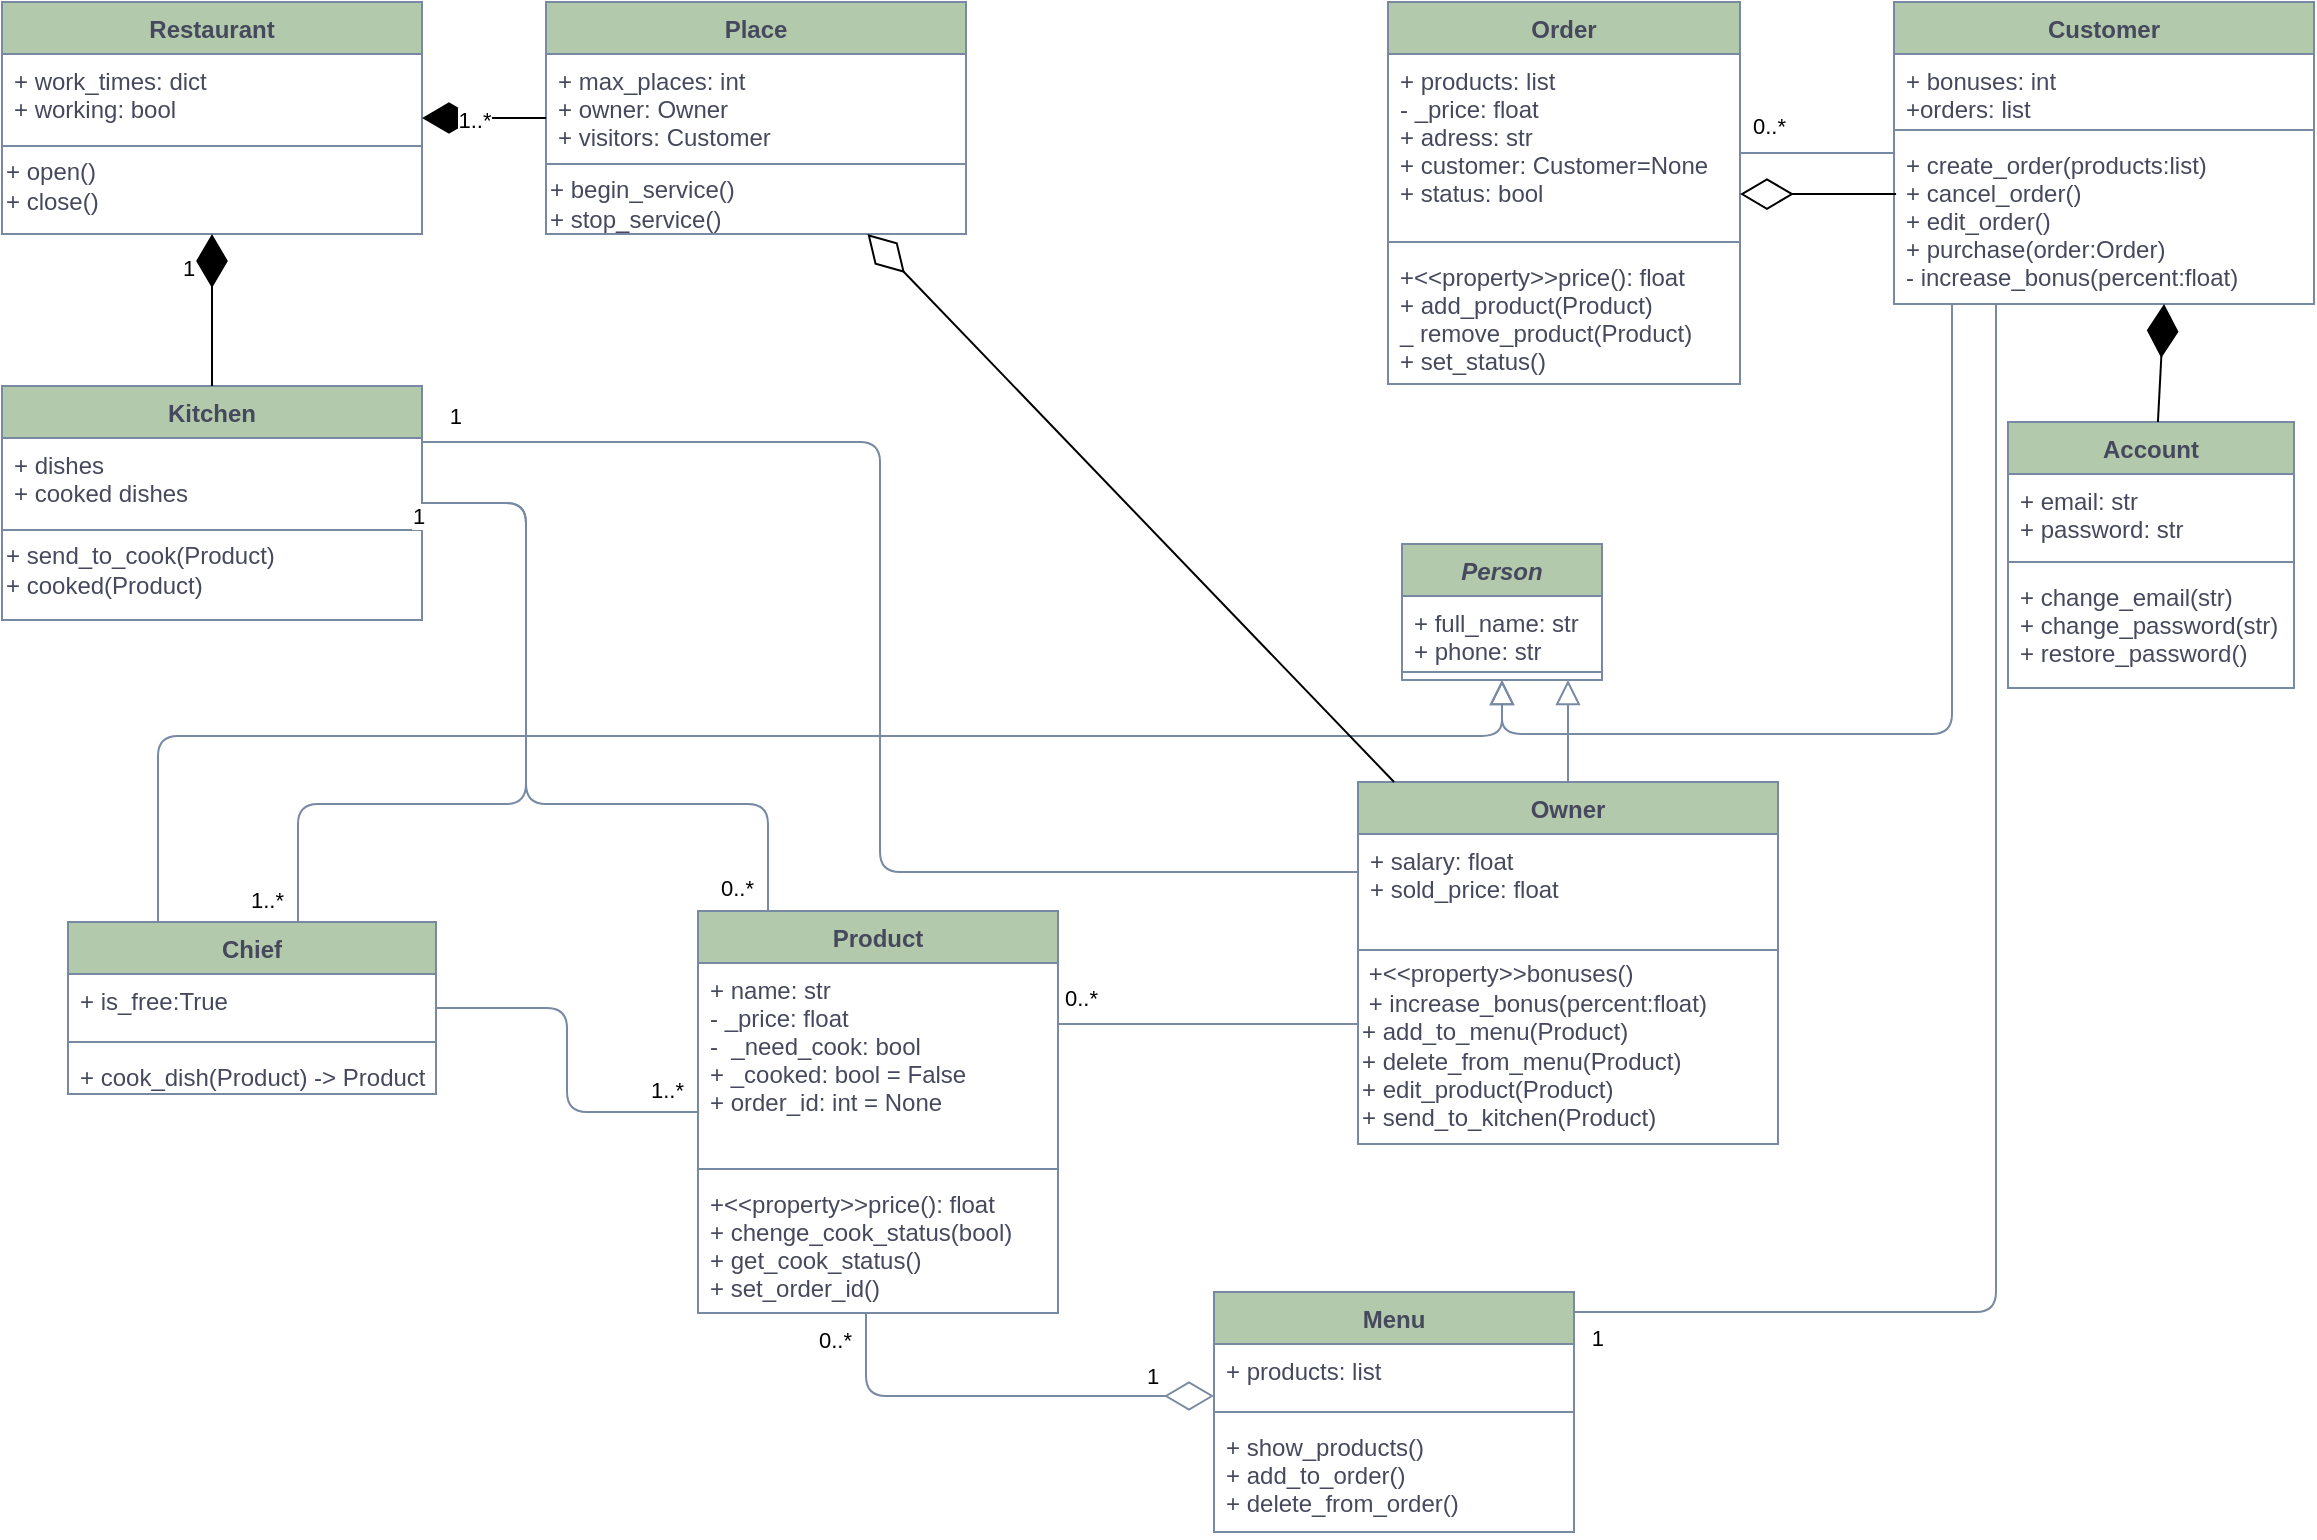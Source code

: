 <mxfile version="14.7.4" type="embed"><diagram id="C5RBs43oDa-KdzZeNtuy" name="Page-1"><mxGraphModel dx="1586" dy="1107" grid="0" gridSize="10" guides="1" tooltips="1" connect="1" arrows="1" fold="1" page="1" pageScale="1" pageWidth="1169" pageHeight="827" background="none" math="0" shadow="0"><root><mxCell id="WIyWlLk6GJQsqaUBKTNV-0"/><mxCell id="WIyWlLk6GJQsqaUBKTNV-1" parent="WIyWlLk6GJQsqaUBKTNV-0"/><mxCell id="uJwW_t0-LsnPaFoU-Gmf-51" value="Customer" style="swimlane;fontStyle=1;align=center;verticalAlign=top;childLayout=stackLayout;horizontal=1;startSize=26;horizontalStack=0;resizeParent=1;resizeLast=0;collapsible=1;marginBottom=0;shadow=0;strokeWidth=1;fillColor=#B2C9AB;strokeColor=#788AA3;fontColor=#46495D;" parent="WIyWlLk6GJQsqaUBKTNV-1" vertex="1"><mxGeometry x="-216" y="-820" width="210" height="151" as="geometry"><mxRectangle x="130" y="380" width="160" height="26" as="alternateBounds"/></mxGeometry></mxCell><mxCell id="uJwW_t0-LsnPaFoU-Gmf-52" value="+ bonuses: int&#10;+orders: list" style="text;align=left;verticalAlign=top;spacingLeft=4;spacingRight=4;overflow=hidden;rotatable=0;points=[[0,0.5],[1,0.5]];portConstraint=eastwest;shadow=0;html=0;fontColor=#46495D;" parent="uJwW_t0-LsnPaFoU-Gmf-51" vertex="1"><mxGeometry y="26" width="210" height="34" as="geometry"/></mxCell><mxCell id="uJwW_t0-LsnPaFoU-Gmf-53" value="" style="line;html=1;strokeWidth=1;align=left;verticalAlign=middle;spacingTop=-1;spacingLeft=3;spacingRight=3;rotatable=0;labelPosition=right;points=[];portConstraint=eastwest;fillColor=#B2C9AB;strokeColor=#788AA3;fontColor=#46495D;" parent="uJwW_t0-LsnPaFoU-Gmf-51" vertex="1"><mxGeometry y="60" width="210" height="8" as="geometry"/></mxCell><mxCell id="uJwW_t0-LsnPaFoU-Gmf-54" value="+ create_order(products:list)&#10;+ cancel_order()&#10;+ edit_order()&#10;+ purchase(order:Order)&#10;- increase_bonus(percent:float)" style="text;align=left;verticalAlign=top;spacingLeft=4;spacingRight=4;overflow=hidden;rotatable=0;points=[[0,0.5],[1,0.5]];portConstraint=eastwest;fontStyle=0;fontColor=#46495D;" parent="uJwW_t0-LsnPaFoU-Gmf-51" vertex="1"><mxGeometry y="68" width="210" height="80" as="geometry"/></mxCell><mxCell id="uJwW_t0-LsnPaFoU-Gmf-55" value="" style="endArrow=block;endSize=10;endFill=0;shadow=0;strokeWidth=1;edgeStyle=elbowEdgeStyle;elbow=vertical;strokeColor=#788AA3;fontColor=#46495D;" parent="WIyWlLk6GJQsqaUBKTNV-1" target="uJwW_t0-LsnPaFoU-Gmf-69" edge="1"><mxGeometry width="160" relative="1" as="geometry"><mxPoint x="-187" y="-669" as="sourcePoint"/><mxPoint x="-634.0" y="414" as="targetPoint"/><Array as="points"><mxPoint x="-10" y="-454"/></Array></mxGeometry></mxCell><mxCell id="uJwW_t0-LsnPaFoU-Gmf-56" value="Owner" style="swimlane;fontStyle=1;align=center;verticalAlign=top;childLayout=stackLayout;horizontal=1;startSize=26;horizontalStack=0;resizeParent=1;resizeLast=0;collapsible=1;marginBottom=0;shadow=0;strokeWidth=1;fillColor=#B2C9AB;strokeColor=#788AA3;fontColor=#46495D;" parent="WIyWlLk6GJQsqaUBKTNV-1" vertex="1"><mxGeometry x="-484" y="-430" width="210" height="181" as="geometry"><mxRectangle x="-484" y="-430" width="170" height="26" as="alternateBounds"/></mxGeometry></mxCell><mxCell id="uJwW_t0-LsnPaFoU-Gmf-57" value="+ salary: float&#10;+ sold_price: float" style="text;align=left;verticalAlign=top;spacingLeft=4;spacingRight=4;overflow=hidden;rotatable=0;points=[[0,0.5],[1,0.5]];portConstraint=eastwest;fontColor=#46495D;" parent="uJwW_t0-LsnPaFoU-Gmf-56" vertex="1"><mxGeometry y="26" width="210" height="54" as="geometry"/></mxCell><mxCell id="uJwW_t0-LsnPaFoU-Gmf-58" value="" style="line;html=1;strokeWidth=1;align=left;verticalAlign=middle;spacingTop=-1;spacingLeft=3;spacingRight=3;rotatable=0;labelPosition=right;points=[];portConstraint=eastwest;fillColor=#B2C9AB;strokeColor=#788AA3;fontColor=#46495D;" parent="uJwW_t0-LsnPaFoU-Gmf-56" vertex="1"><mxGeometry y="80" width="210" height="8" as="geometry"/></mxCell><mxCell id="uJwW_t0-LsnPaFoU-Gmf-59" value="&amp;nbsp;+&amp;lt;&amp;lt;property&amp;gt;&amp;gt;bonuses()&lt;br&gt;&amp;nbsp;+ increase_bonus(percent:float)&lt;br&gt;+ add_to_menu(Product)&lt;br&gt;+ delete_from_menu(Product)&lt;br&gt;+ edit_product(Product)&lt;br&gt;+ send_to_kitchen(Product)" style="text;html=1;align=left;verticalAlign=middle;resizable=0;points=[];autosize=1;strokeColor=none;fillColor=none;fontColor=#46495D;" parent="uJwW_t0-LsnPaFoU-Gmf-56" vertex="1"><mxGeometry y="88" width="210" height="88" as="geometry"/></mxCell><mxCell id="uJwW_t0-LsnPaFoU-Gmf-60" value="" style="endArrow=block;endSize=10;endFill=0;shadow=0;strokeWidth=1;edgeStyle=elbowEdgeStyle;elbow=vertical;strokeColor=#788AA3;fontColor=#46495D;" parent="WIyWlLk6GJQsqaUBKTNV-1" source="uJwW_t0-LsnPaFoU-Gmf-56" target="uJwW_t0-LsnPaFoU-Gmf-69" edge="1"><mxGeometry width="160" relative="1" as="geometry"><mxPoint x="-614.0" y="412" as="sourcePoint"/><mxPoint x="-673.0" y="474" as="targetPoint"/><Array as="points"><mxPoint x="-297" y="-339"/><mxPoint x="-322" y="-355"/><mxPoint x="-742" y="373"/><mxPoint x="-634.0" y="424"/></Array></mxGeometry></mxCell><mxCell id="uJwW_t0-LsnPaFoU-Gmf-61" value="Order" style="swimlane;fontStyle=1;align=center;verticalAlign=top;childLayout=stackLayout;horizontal=1;startSize=26;horizontalStack=0;resizeParent=1;resizeParentMax=0;resizeLast=0;collapsible=1;marginBottom=0;fillColor=#B2C9AB;strokeColor=#788AA3;fontColor=#46495D;" parent="WIyWlLk6GJQsqaUBKTNV-1" vertex="1"><mxGeometry x="-469" y="-820" width="176" height="191" as="geometry"><mxRectangle x="580" y="40" width="70" height="26" as="alternateBounds"/></mxGeometry></mxCell><mxCell id="uJwW_t0-LsnPaFoU-Gmf-62" value="+ products: list&#10;- _price: float&#10;+ adress: str&#10;+ customer: Customer=None&#10;+ status: bool" style="text;strokeColor=none;fillColor=none;align=left;verticalAlign=top;spacingLeft=4;spacingRight=4;overflow=hidden;rotatable=0;points=[[0,0.5],[1,0.5]];portConstraint=eastwest;fontColor=#46495D;" parent="uJwW_t0-LsnPaFoU-Gmf-61" vertex="1"><mxGeometry y="26" width="176" height="90" as="geometry"/></mxCell><mxCell id="uJwW_t0-LsnPaFoU-Gmf-63" value="" style="line;strokeWidth=1;fillColor=none;align=left;verticalAlign=middle;spacingTop=-1;spacingLeft=3;spacingRight=3;rotatable=0;labelPosition=right;points=[];portConstraint=eastwest;strokeColor=#788AA3;fontColor=#46495D;" parent="uJwW_t0-LsnPaFoU-Gmf-61" vertex="1"><mxGeometry y="116" width="176" height="8" as="geometry"/></mxCell><mxCell id="uJwW_t0-LsnPaFoU-Gmf-64" value="+&lt;&lt;property&gt;&gt;price(): float&#10;+ add_product(Product)&#10;_ remove_product(Product)&#10;+ set_status()" style="text;strokeColor=none;fillColor=none;align=left;verticalAlign=top;spacingLeft=4;spacingRight=4;overflow=hidden;rotatable=0;points=[[0,0.5],[1,0.5]];portConstraint=eastwest;fontColor=#46495D;" parent="uJwW_t0-LsnPaFoU-Gmf-61" vertex="1"><mxGeometry y="124" width="176" height="67" as="geometry"/></mxCell><mxCell id="uJwW_t0-LsnPaFoU-Gmf-65" value="Product" style="swimlane;fontStyle=1;align=center;verticalAlign=top;childLayout=stackLayout;horizontal=1;startSize=26;horizontalStack=0;resizeParent=1;resizeParentMax=0;resizeLast=0;collapsible=1;marginBottom=0;fillColor=#B2C9AB;strokeColor=#788AA3;fontColor=#46495D;" parent="WIyWlLk6GJQsqaUBKTNV-1" vertex="1"><mxGeometry x="-814.0" y="-365.5" width="180" height="201" as="geometry"/></mxCell><mxCell id="uJwW_t0-LsnPaFoU-Gmf-66" value="+ name: str&#10;- _price: float&#10;-  _need_cook: bool&#10;+ _cooked: bool = False&#10;+ order_id: int = None" style="text;strokeColor=none;fillColor=none;align=left;verticalAlign=top;spacingLeft=4;spacingRight=4;overflow=hidden;rotatable=0;points=[[0,0.5],[1,0.5]];portConstraint=eastwest;fontColor=#46495D;" parent="uJwW_t0-LsnPaFoU-Gmf-65" vertex="1"><mxGeometry y="26" width="180" height="99" as="geometry"/></mxCell><mxCell id="uJwW_t0-LsnPaFoU-Gmf-67" value="" style="line;strokeWidth=1;fillColor=none;align=left;verticalAlign=middle;spacingTop=-1;spacingLeft=3;spacingRight=3;rotatable=0;labelPosition=right;points=[];portConstraint=eastwest;strokeColor=#788AA3;fontColor=#46495D;" parent="uJwW_t0-LsnPaFoU-Gmf-65" vertex="1"><mxGeometry y="125" width="180" height="8" as="geometry"/></mxCell><mxCell id="uJwW_t0-LsnPaFoU-Gmf-68" value="+&lt;&lt;property&gt;&gt;price(): float&#10;+ chenge_cook_status(bool)&#10;+ get_cook_status()&#10;+ set_order_id()" style="text;strokeColor=none;fillColor=none;align=left;verticalAlign=top;spacingLeft=4;spacingRight=4;overflow=hidden;rotatable=0;points=[[0,0.5],[1,0.5]];portConstraint=eastwest;fontColor=#46495D;" parent="uJwW_t0-LsnPaFoU-Gmf-65" vertex="1"><mxGeometry y="133" width="180" height="68" as="geometry"/></mxCell><mxCell id="uJwW_t0-LsnPaFoU-Gmf-69" value="Person" style="swimlane;fontStyle=3;align=center;verticalAlign=top;childLayout=stackLayout;horizontal=1;startSize=26;horizontalStack=0;resizeParent=1;resizeParentMax=0;resizeLast=0;collapsible=1;marginBottom=0;fillColor=#B2C9AB;strokeColor=#788AA3;fontColor=#46495D;" parent="WIyWlLk6GJQsqaUBKTNV-1" vertex="1"><mxGeometry x="-462" y="-549" width="100" height="68" as="geometry"/></mxCell><mxCell id="uJwW_t0-LsnPaFoU-Gmf-70" value="+ full_name: str&#10;+ phone: str" style="text;strokeColor=none;fillColor=none;align=left;verticalAlign=top;spacingLeft=4;spacingRight=4;overflow=hidden;rotatable=0;points=[[0,0.5],[1,0.5]];portConstraint=eastwest;fontColor=#46495D;" parent="uJwW_t0-LsnPaFoU-Gmf-69" vertex="1"><mxGeometry y="26" width="100" height="34" as="geometry"/></mxCell><mxCell id="uJwW_t0-LsnPaFoU-Gmf-71" value="" style="line;strokeWidth=1;fillColor=none;align=left;verticalAlign=middle;spacingTop=-1;spacingLeft=3;spacingRight=3;rotatable=0;labelPosition=right;points=[];portConstraint=eastwest;strokeColor=#788AA3;fontColor=#46495D;" parent="uJwW_t0-LsnPaFoU-Gmf-69" vertex="1"><mxGeometry y="60" width="100" height="8" as="geometry"/></mxCell><mxCell id="uJwW_t0-LsnPaFoU-Gmf-85" value="" style="endArrow=none;html=1;edgeStyle=orthogonalEdgeStyle;fontColor=#46495D;strokeColor=#788AA3;fillColor=#B2C9AB;" parent="WIyWlLk6GJQsqaUBKTNV-1" source="uJwW_t0-LsnPaFoU-Gmf-51" target="uJwW_t0-LsnPaFoU-Gmf-61" edge="1"><mxGeometry relative="1" as="geometry"><mxPoint x="-24.0" y="614" as="sourcePoint"/><mxPoint x="-204.0" y="614" as="targetPoint"/><Array as="points"><mxPoint x="-12" y="-709"/><mxPoint x="-12" y="-709"/></Array></mxGeometry></mxCell><mxCell id="uJwW_t0-LsnPaFoU-Gmf-86" value="0..*" style="edgeLabel;resizable=0;html=1;align=right;verticalAlign=bottom;" parent="uJwW_t0-LsnPaFoU-Gmf-85" connectable="0" vertex="1"><mxGeometry x="1" relative="1" as="geometry"><mxPoint x="23" y="-5" as="offset"/></mxGeometry></mxCell><mxCell id="harvEBDbIxdFstAonPvA-39" value="Account" style="swimlane;fontStyle=1;align=center;verticalAlign=top;childLayout=stackLayout;horizontal=1;startSize=26;horizontalStack=0;resizeParent=1;resizeLast=0;collapsible=1;marginBottom=0;shadow=0;strokeWidth=1;fillColor=#B2C9AB;strokeColor=#788AA3;fontColor=#46495D;" parent="WIyWlLk6GJQsqaUBKTNV-1" vertex="1"><mxGeometry x="-159" y="-610" width="143" height="133" as="geometry"><mxRectangle x="130" y="380" width="160" height="26" as="alternateBounds"/></mxGeometry></mxCell><mxCell id="harvEBDbIxdFstAonPvA-40" value="+ email: str&#10;+ password: str" style="text;align=left;verticalAlign=top;spacingLeft=4;spacingRight=4;overflow=hidden;rotatable=0;points=[[0,0.5],[1,0.5]];portConstraint=eastwest;shadow=0;html=0;fontColor=#46495D;" parent="harvEBDbIxdFstAonPvA-39" vertex="1"><mxGeometry y="26" width="143" height="40" as="geometry"/></mxCell><mxCell id="harvEBDbIxdFstAonPvA-41" value="" style="line;html=1;strokeWidth=1;align=left;verticalAlign=middle;spacingTop=-1;spacingLeft=3;spacingRight=3;rotatable=0;labelPosition=right;points=[];portConstraint=eastwest;fillColor=#B2C9AB;strokeColor=#788AA3;fontColor=#46495D;" parent="harvEBDbIxdFstAonPvA-39" vertex="1"><mxGeometry y="66" width="143" height="8" as="geometry"/></mxCell><mxCell id="harvEBDbIxdFstAonPvA-42" value="+ change_email(str)&#10;+ change_password(str)&#10;+ restore_password()" style="text;align=left;verticalAlign=top;spacingLeft=4;spacingRight=4;overflow=hidden;rotatable=0;points=[[0,0.5],[1,0.5]];portConstraint=eastwest;fontStyle=0;fontColor=#46495D;" parent="harvEBDbIxdFstAonPvA-39" vertex="1"><mxGeometry y="74" width="143" height="59" as="geometry"/></mxCell><mxCell id="harvEBDbIxdFstAonPvA-46" value="" style="endArrow=diamondThin;endFill=1;endSize=24;html=1;sourcePerimeterSpacing=0;targetPerimeterSpacing=0;entryX=0.643;entryY=1.038;entryDx=0;entryDy=0;entryPerimeter=0;" parent="WIyWlLk6GJQsqaUBKTNV-1" source="harvEBDbIxdFstAonPvA-39" target="uJwW_t0-LsnPaFoU-Gmf-54" edge="1"><mxGeometry width="160" relative="1" as="geometry"><mxPoint x="-784" y="605" as="sourcePoint"/><mxPoint x="-81" y="-669" as="targetPoint"/></mxGeometry></mxCell><mxCell id="4" value="Menu" style="swimlane;fontStyle=1;align=center;verticalAlign=top;childLayout=stackLayout;horizontal=1;startSize=26;horizontalStack=0;resizeParent=1;resizeParentMax=0;resizeLast=0;collapsible=1;marginBottom=0;fillColor=#B2C9AB;strokeColor=#788AA3;fontColor=#46495D;" parent="WIyWlLk6GJQsqaUBKTNV-1" vertex="1"><mxGeometry x="-556.0" y="-175" width="180" height="120" as="geometry"/></mxCell><mxCell id="5" value="+ products: list" style="text;strokeColor=none;fillColor=none;align=left;verticalAlign=top;spacingLeft=4;spacingRight=4;overflow=hidden;rotatable=0;points=[[0,0.5],[1,0.5]];portConstraint=eastwest;fontColor=#46495D;" parent="4" vertex="1"><mxGeometry y="26" width="180" height="30" as="geometry"/></mxCell><mxCell id="6" value="" style="line;strokeWidth=1;fillColor=none;align=left;verticalAlign=middle;spacingTop=-1;spacingLeft=3;spacingRight=3;rotatable=0;labelPosition=right;points=[];portConstraint=eastwest;strokeColor=#788AA3;fontColor=#46495D;" parent="4" vertex="1"><mxGeometry y="56" width="180" height="8" as="geometry"/></mxCell><mxCell id="7" value="+ show_products()&#10;+ add_to_order()&#10;+ delete_from_order()" style="text;strokeColor=none;fillColor=none;align=left;verticalAlign=top;spacingLeft=4;spacingRight=4;overflow=hidden;rotatable=0;points=[[0,0.5],[1,0.5]];portConstraint=eastwest;fontColor=#46495D;" parent="4" vertex="1"><mxGeometry y="64" width="180" height="56" as="geometry"/></mxCell><mxCell id="8" value="" style="endArrow=none;html=1;edgeStyle=orthogonalEdgeStyle;fontColor=#46495D;strokeColor=#788AA3;fillColor=#B2C9AB;" parent="WIyWlLk6GJQsqaUBKTNV-1" source="uJwW_t0-LsnPaFoU-Gmf-51" target="4" edge="1"><mxGeometry relative="1" as="geometry"><mxPoint x="-374" y="595" as="sourcePoint"/><mxPoint x="-240" y="562.5" as="targetPoint"/><Array as="points"><mxPoint x="-165" y="-165"/></Array></mxGeometry></mxCell><mxCell id="9" value="1" style="edgeLabel;resizable=0;html=1;align=right;verticalAlign=bottom;" parent="8" connectable="0" vertex="1"><mxGeometry x="1" relative="1" as="geometry"><mxPoint x="15" y="21" as="offset"/></mxGeometry></mxCell><mxCell id="11" value="" style="endArrow=none;html=1;edgeStyle=orthogonalEdgeStyle;fontColor=#46495D;strokeColor=#788AA3;fillColor=#B2C9AB;" parent="WIyWlLk6GJQsqaUBKTNV-1" source="uJwW_t0-LsnPaFoU-Gmf-56" target="uJwW_t0-LsnPaFoU-Gmf-65" edge="1"><mxGeometry relative="1" as="geometry"><mxPoint x="-374" y="595" as="sourcePoint"/><mxPoint x="-240" y="562.5" as="targetPoint"/><Array as="points"><mxPoint x="-598" y="-309"/><mxPoint x="-598" y="-309"/></Array></mxGeometry></mxCell><mxCell id="12" value="0..*" style="edgeLabel;resizable=0;html=1;align=right;verticalAlign=bottom;" parent="11" connectable="0" vertex="1"><mxGeometry x="1" relative="1" as="geometry"><mxPoint x="20" y="-5" as="offset"/></mxGeometry></mxCell><mxCell id="13" value="" style="endArrow=none;html=1;edgeStyle=orthogonalEdgeStyle;fontColor=#46495D;strokeColor=#788AA3;fillColor=#B2C9AB;startArrow=diamondThin;startFill=0;startSize=22;" parent="WIyWlLk6GJQsqaUBKTNV-1" source="4" target="uJwW_t0-LsnPaFoU-Gmf-65" edge="1"><mxGeometry relative="1" as="geometry"><mxPoint x="-634" y="281" as="sourcePoint"/><mxPoint x="-569" y="134.429" as="targetPoint"/><Array as="points"><mxPoint x="-730" y="-123"/></Array></mxGeometry></mxCell><mxCell id="14" value="0..*" style="edgeLabel;resizable=0;html=1;align=right;verticalAlign=bottom;" parent="13" connectable="0" vertex="1"><mxGeometry x="1" relative="1" as="geometry"><mxPoint x="-7" y="22" as="offset"/></mxGeometry></mxCell><mxCell id="22" value="1" style="edgeLabel;html=1;align=center;verticalAlign=middle;resizable=0;points=[];" parent="13" vertex="1" connectable="0"><mxGeometry x="-0.876" relative="1" as="geometry"><mxPoint x="-18" y="-10" as="offset"/></mxGeometry></mxCell><mxCell id="16" value="Kitchen" style="swimlane;fontStyle=1;align=center;verticalAlign=top;childLayout=stackLayout;horizontal=1;startSize=26;horizontalStack=0;resizeParent=1;resizeLast=0;collapsible=1;marginBottom=0;shadow=0;strokeWidth=1;fillColor=#B2C9AB;strokeColor=#788AA3;fontColor=#46495D;" parent="WIyWlLk6GJQsqaUBKTNV-1" vertex="1"><mxGeometry x="-1162" y="-628" width="210" height="117" as="geometry"><mxRectangle x="340" y="380" width="170" height="26" as="alternateBounds"/></mxGeometry></mxCell><mxCell id="17" value="+ dishes&#10;+ cooked dishes" style="text;align=left;verticalAlign=top;spacingLeft=4;spacingRight=4;overflow=hidden;rotatable=0;points=[[0,0.5],[1,0.5]];portConstraint=eastwest;fontColor=#46495D;" parent="16" vertex="1"><mxGeometry y="26" width="210" height="42" as="geometry"/></mxCell><mxCell id="18" value="" style="line;html=1;strokeWidth=1;align=left;verticalAlign=middle;spacingTop=-1;spacingLeft=3;spacingRight=3;rotatable=0;labelPosition=right;points=[];portConstraint=eastwest;fillColor=#B2C9AB;strokeColor=#788AA3;fontColor=#46495D;" parent="16" vertex="1"><mxGeometry y="68" width="210" height="8" as="geometry"/></mxCell><mxCell id="19" value="+ send_to_cook(Product)&lt;br&gt;+ cooked(Product)" style="text;html=1;align=left;verticalAlign=middle;resizable=0;points=[];autosize=1;strokeColor=none;fillColor=none;fontColor=#46495D;" parent="16" vertex="1"><mxGeometry y="76" width="210" height="32" as="geometry"/></mxCell><mxCell id="20" value="" style="endArrow=none;html=1;edgeStyle=orthogonalEdgeStyle;fontColor=#46495D;strokeColor=#788AA3;fillColor=#B2C9AB;" parent="WIyWlLk6GJQsqaUBKTNV-1" source="16" target="uJwW_t0-LsnPaFoU-Gmf-65" edge="1"><mxGeometry relative="1" as="geometry"><mxPoint x="-634" y="281" as="sourcePoint"/><mxPoint x="-569" y="134.571" as="targetPoint"/><Array as="points"><mxPoint x="-900" y="-419"/><mxPoint x="-779" y="-419"/></Array></mxGeometry></mxCell><mxCell id="21" value="0..*" style="edgeLabel;resizable=0;html=1;align=right;verticalAlign=bottom;" parent="20" connectable="0" vertex="1"><mxGeometry x="1" relative="1" as="geometry"><mxPoint x="-7" y="-3" as="offset"/></mxGeometry></mxCell><mxCell id="23" value="Chief" style="swimlane;fontStyle=1;align=center;verticalAlign=top;childLayout=stackLayout;horizontal=1;startSize=26;horizontalStack=0;resizeParent=1;resizeParentMax=0;resizeLast=0;collapsible=1;marginBottom=0;fillColor=#B2C9AB;strokeColor=#788AA3;fontColor=#46495D;" parent="WIyWlLk6GJQsqaUBKTNV-1" vertex="1"><mxGeometry x="-1129" y="-360" width="184" height="86" as="geometry"/></mxCell><mxCell id="24" value="+ is_free:True" style="text;strokeColor=none;fillColor=none;align=left;verticalAlign=top;spacingLeft=4;spacingRight=4;overflow=hidden;rotatable=0;points=[[0,0.5],[1,0.5]];portConstraint=eastwest;fontColor=#46495D;" parent="23" vertex="1"><mxGeometry y="26" width="184" height="30" as="geometry"/></mxCell><mxCell id="25" value="" style="line;strokeWidth=1;fillColor=none;align=left;verticalAlign=middle;spacingTop=-1;spacingLeft=3;spacingRight=3;rotatable=0;labelPosition=right;points=[];portConstraint=eastwest;strokeColor=#788AA3;fontColor=#46495D;" parent="23" vertex="1"><mxGeometry y="56" width="184" height="8" as="geometry"/></mxCell><mxCell id="26" value="+ cook_dish(Product) -&gt; Product" style="text;strokeColor=none;fillColor=none;align=left;verticalAlign=top;spacingLeft=4;spacingRight=4;overflow=hidden;rotatable=0;points=[[0,0.5],[1,0.5]];portConstraint=eastwest;fontColor=#46495D;" parent="23" vertex="1"><mxGeometry y="64" width="184" height="22" as="geometry"/></mxCell><mxCell id="27" value="" style="endArrow=block;endSize=10;endFill=0;shadow=0;strokeWidth=1;edgeStyle=elbowEdgeStyle;elbow=vertical;strokeColor=#788AA3;fontColor=#46495D;" parent="WIyWlLk6GJQsqaUBKTNV-1" source="23" target="uJwW_t0-LsnPaFoU-Gmf-69" edge="1"><mxGeometry width="160" relative="1" as="geometry"><mxPoint x="-739" y="368" as="sourcePoint"/><mxPoint x="-739" y="434" as="targetPoint"/><Array as="points"><mxPoint x="-1084" y="-453"/><mxPoint x="-1019" y="-453"/><mxPoint x="-569" y="-445"/><mxPoint x="-732" y="383"/><mxPoint x="-624.0" y="434"/></Array></mxGeometry></mxCell><mxCell id="28" value="" style="endArrow=none;html=1;edgeStyle=orthogonalEdgeStyle;fontColor=#46495D;strokeColor=#788AA3;fillColor=#B2C9AB;" parent="WIyWlLk6GJQsqaUBKTNV-1" source="16" target="23" edge="1"><mxGeometry relative="1" as="geometry"><mxPoint x="-634" y="-31.059" as="sourcePoint"/><mxPoint x="-478.941" y="75" as="targetPoint"/><Array as="points"><mxPoint x="-900" y="-419"/><mxPoint x="-1014" y="-419"/></Array></mxGeometry></mxCell><mxCell id="29" value="1..*" style="edgeLabel;resizable=0;html=1;align=right;verticalAlign=bottom;" parent="28" connectable="0" vertex="1"><mxGeometry x="1" relative="1" as="geometry"><mxPoint x="-7" y="-3" as="offset"/></mxGeometry></mxCell><mxCell id="Heu1cjWyt6-brvRw2etn-79" value="1" style="edgeLabel;html=1;align=center;verticalAlign=middle;resizable=0;points=[];" parent="28" vertex="1" connectable="0"><mxGeometry x="-0.974" relative="1" as="geometry"><mxPoint x="-7" y="6" as="offset"/></mxGeometry></mxCell><mxCell id="31" value="" style="endArrow=none;html=1;edgeStyle=orthogonalEdgeStyle;fontColor=#46495D;strokeColor=#788AA3;fillColor=#B2C9AB;" parent="WIyWlLk6GJQsqaUBKTNV-1" source="23" target="uJwW_t0-LsnPaFoU-Gmf-65" edge="1"><mxGeometry relative="1" as="geometry"><mxPoint x="-844" y="-31.059" as="sourcePoint"/><mxPoint x="-950" y="75" as="targetPoint"/><Array as="points"/></mxGeometry></mxCell><mxCell id="32" value="1..*" style="edgeLabel;resizable=0;html=1;align=right;verticalAlign=bottom;" parent="31" connectable="0" vertex="1"><mxGeometry x="1" relative="1" as="geometry"><mxPoint x="-7" y="-3" as="offset"/></mxGeometry></mxCell><mxCell id="50" value="Restaurant" style="swimlane;fontStyle=1;align=center;verticalAlign=top;childLayout=stackLayout;horizontal=1;startSize=26;horizontalStack=0;resizeParent=1;resizeLast=0;collapsible=1;marginBottom=0;shadow=0;strokeWidth=1;fillColor=#B2C9AB;strokeColor=#788AA3;fontColor=#46495D;" parent="WIyWlLk6GJQsqaUBKTNV-1" vertex="1"><mxGeometry x="-1162" y="-820" width="210" height="116" as="geometry"><mxRectangle x="340" y="380" width="170" height="26" as="alternateBounds"/></mxGeometry></mxCell><mxCell id="51" value="+ work_times: dict&#10;+ working: bool" style="text;align=left;verticalAlign=top;spacingLeft=4;spacingRight=4;overflow=hidden;rotatable=0;points=[[0,0.5],[1,0.5]];portConstraint=eastwest;fontColor=#46495D;" parent="50" vertex="1"><mxGeometry y="26" width="210" height="42" as="geometry"/></mxCell><mxCell id="52" value="" style="line;html=1;strokeWidth=1;align=left;verticalAlign=middle;spacingTop=-1;spacingLeft=3;spacingRight=3;rotatable=0;labelPosition=right;points=[];portConstraint=eastwest;fillColor=#B2C9AB;strokeColor=#788AA3;fontColor=#46495D;" parent="50" vertex="1"><mxGeometry y="68" width="210" height="8" as="geometry"/></mxCell><mxCell id="53" value="+ open()&lt;br&gt;+ close()" style="text;html=1;align=left;verticalAlign=middle;resizable=0;points=[];autosize=1;strokeColor=none;fillColor=none;fontColor=#46495D;" parent="50" vertex="1"><mxGeometry y="76" width="210" height="31" as="geometry"/></mxCell><mxCell id="54" value="Place" style="swimlane;fontStyle=1;align=center;verticalAlign=top;childLayout=stackLayout;horizontal=1;startSize=26;horizontalStack=0;resizeParent=1;resizeLast=0;collapsible=1;marginBottom=0;shadow=0;strokeWidth=1;fillColor=#B2C9AB;strokeColor=#788AA3;fontColor=#46495D;" parent="WIyWlLk6GJQsqaUBKTNV-1" vertex="1"><mxGeometry x="-890" y="-820" width="210" height="116" as="geometry"><mxRectangle x="340" y="380" width="170" height="26" as="alternateBounds"/></mxGeometry></mxCell><mxCell id="55" value="+ max_places: int&#10;+ owner: Owner&#10;+ visitors: Customer&#10;" style="text;align=left;verticalAlign=top;spacingLeft=4;spacingRight=4;overflow=hidden;rotatable=0;points=[[0,0.5],[1,0.5]];portConstraint=eastwest;fontColor=#46495D;" parent="54" vertex="1"><mxGeometry y="26" width="210" height="51" as="geometry"/></mxCell><mxCell id="56" value="" style="line;html=1;strokeWidth=1;align=left;verticalAlign=middle;spacingTop=-1;spacingLeft=3;spacingRight=3;rotatable=0;labelPosition=right;points=[];portConstraint=eastwest;fillColor=#B2C9AB;strokeColor=#788AA3;fontColor=#46495D;" parent="54" vertex="1"><mxGeometry y="77" width="210" height="8" as="geometry"/></mxCell><mxCell id="57" value="+ begin_service()&lt;br&gt;+ stop_service()" style="text;html=1;align=left;verticalAlign=middle;resizable=0;points=[];autosize=1;strokeColor=none;fillColor=none;fontColor=#46495D;" parent="54" vertex="1"><mxGeometry y="85" width="210" height="31" as="geometry"/></mxCell><mxCell id="59" value="" style="endArrow=diamondThin;endFill=1;endSize=24;html=1;sourcePerimeterSpacing=0;targetPerimeterSpacing=0;" parent="WIyWlLk6GJQsqaUBKTNV-1" source="54" target="50" edge="1"><mxGeometry width="160" relative="1" as="geometry"><mxPoint x="-439" y="-729.874" as="sourcePoint"/><mxPoint x="-716" y="-673" as="targetPoint"/></mxGeometry></mxCell><mxCell id="67" value="1..*" style="edgeLabel;html=1;align=center;verticalAlign=middle;resizable=0;points=[];" parent="59" vertex="1" connectable="0"><mxGeometry x="0.818" y="2" relative="1" as="geometry"><mxPoint x="20" y="-1" as="offset"/></mxGeometry></mxCell><mxCell id="60" value="" style="endArrow=diamondThin;endFill=1;endSize=24;html=1;sourcePerimeterSpacing=0;targetPerimeterSpacing=0;" parent="WIyWlLk6GJQsqaUBKTNV-1" source="16" target="50" edge="1"><mxGeometry width="160" relative="1" as="geometry"><mxPoint x="-791.001" y="-744.0" as="sourcePoint"/><mxPoint x="-750" y="-623" as="targetPoint"/></mxGeometry></mxCell><mxCell id="66" value="1" style="edgeLabel;html=1;align=center;verticalAlign=middle;resizable=0;points=[];" parent="60" vertex="1" connectable="0"><mxGeometry x="0.589" y="-2" relative="1" as="geometry"><mxPoint x="-14" y="1" as="offset"/></mxGeometry></mxCell><mxCell id="65" value="" style="endArrow=diamondThin;endFill=0;endSize=24;html=1;" parent="WIyWlLk6GJQsqaUBKTNV-1" source="uJwW_t0-LsnPaFoU-Gmf-56" target="54" edge="1"><mxGeometry width="160" relative="1" as="geometry"><mxPoint x="-431" y="-684.312" as="sourcePoint"/><mxPoint x="-270" y="-593.636" as="targetPoint"/></mxGeometry></mxCell><mxCell id="68" value="" style="endArrow=none;html=1;edgeStyle=orthogonalEdgeStyle;fontColor=#46495D;strokeColor=#788AA3;fillColor=#B2C9AB;" parent="WIyWlLk6GJQsqaUBKTNV-1" source="uJwW_t0-LsnPaFoU-Gmf-56" target="16" edge="1"><mxGeometry relative="1" as="geometry"><mxPoint x="-558" y="-306" as="sourcePoint"/><mxPoint x="-665" y="-475" as="targetPoint"/><Array as="points"><mxPoint x="-723" y="-385"/><mxPoint x="-723" y="-600"/></Array></mxGeometry></mxCell><mxCell id="69" value="1" style="edgeLabel;resizable=0;html=1;align=right;verticalAlign=bottom;" parent="68" connectable="0" vertex="1"><mxGeometry x="1" relative="1" as="geometry"><mxPoint x="20" y="-5" as="offset"/></mxGeometry></mxCell><mxCell id="Heu1cjWyt6-brvRw2etn-83" value="" style="endArrow=diamondThin;endFill=0;endSize=24;html=1;entryX=1;entryY=0.778;entryDx=0;entryDy=0;entryPerimeter=0;exitX=0.005;exitY=0.35;exitDx=0;exitDy=0;exitPerimeter=0;" parent="WIyWlLk6GJQsqaUBKTNV-1" source="uJwW_t0-LsnPaFoU-Gmf-54" target="uJwW_t0-LsnPaFoU-Gmf-62" edge="1"><mxGeometry width="160" relative="1" as="geometry"><mxPoint x="-152" y="-489.099" as="sourcePoint"/><mxPoint x="-314" y="-511.003" as="targetPoint"/></mxGeometry></mxCell></root></mxGraphModel></diagram></mxfile>